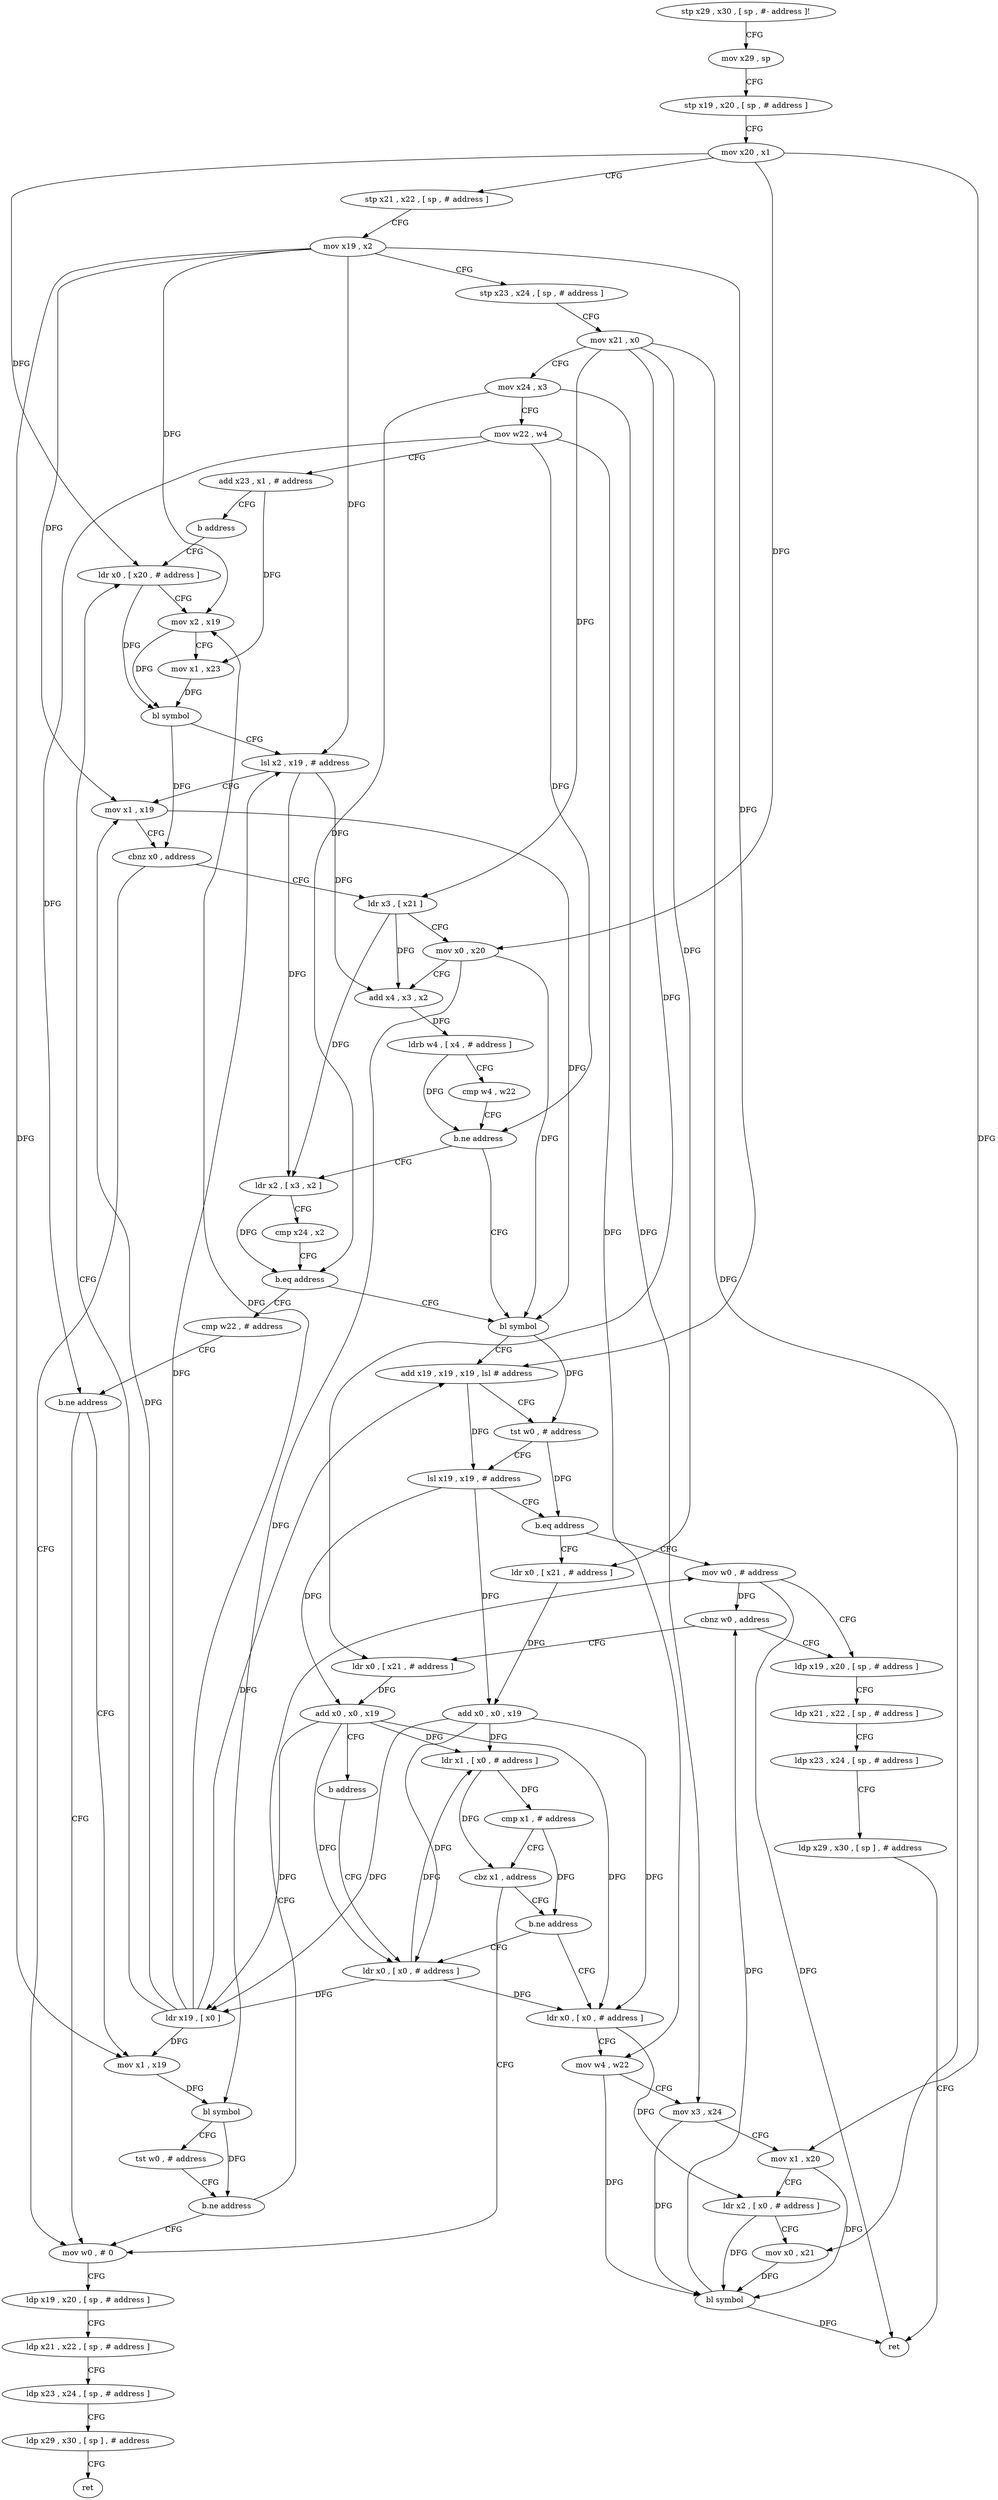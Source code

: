 digraph "func" {
"4325792" [label = "stp x29 , x30 , [ sp , #- address ]!" ]
"4325796" [label = "mov x29 , sp" ]
"4325800" [label = "stp x19 , x20 , [ sp , # address ]" ]
"4325804" [label = "mov x20 , x1" ]
"4325808" [label = "stp x21 , x22 , [ sp , # address ]" ]
"4325812" [label = "mov x19 , x2" ]
"4325816" [label = "stp x23 , x24 , [ sp , # address ]" ]
"4325820" [label = "mov x21 , x0" ]
"4325824" [label = "mov x24 , x3" ]
"4325828" [label = "mov w22 , w4" ]
"4325832" [label = "add x23 , x1 , # address" ]
"4325836" [label = "b address" ]
"4325848" [label = "ldr x0 , [ x20 , # address ]" ]
"4325852" [label = "mov x2 , x19" ]
"4325856" [label = "mov x1 , x23" ]
"4325860" [label = "bl symbol" ]
"4325864" [label = "lsl x2 , x19 , # address" ]
"4325868" [label = "mov x1 , x19" ]
"4325872" [label = "cbnz x0 , address" ]
"4326048" [label = "mov w0 , # 0" ]
"4325876" [label = "ldr x3 , [ x21 ]" ]
"4326052" [label = "ldp x19 , x20 , [ sp , # address ]" ]
"4326056" [label = "ldp x21 , x22 , [ sp , # address ]" ]
"4326060" [label = "ldp x23 , x24 , [ sp , # address ]" ]
"4326064" [label = "ldp x29 , x30 , [ sp ] , # address" ]
"4326068" [label = "ret" ]
"4325880" [label = "mov x0 , x20" ]
"4325884" [label = "add x4 , x3 , x2" ]
"4325888" [label = "ldrb w4 , [ x4 , # address ]" ]
"4325892" [label = "cmp w4 , w22" ]
"4325896" [label = "b.ne address" ]
"4325912" [label = "bl symbol" ]
"4325900" [label = "ldr x2 , [ x3 , x2 ]" ]
"4325916" [label = "add x19 , x19 , x19 , lsl # address" ]
"4325920" [label = "tst w0 , # address" ]
"4325924" [label = "lsl x19 , x19 , # address" ]
"4325928" [label = "b.eq address" ]
"4326024" [label = "mov w0 , # address" ]
"4325932" [label = "ldr x0 , [ x21 , # address ]" ]
"4325904" [label = "cmp x24 , x2" ]
"4325908" [label = "b.eq address" ]
"4326000" [label = "cmp w22 , # address" ]
"4326028" [label = "ldp x19 , x20 , [ sp , # address ]" ]
"4325936" [label = "add x0 , x0 , x19" ]
"4325940" [label = "ldr x1 , [ x0 , # address ]" ]
"4325944" [label = "cmp x1 , # address" ]
"4325948" [label = "cbz x1 , address" ]
"4325952" [label = "b.ne address" ]
"4326004" [label = "b.ne address" ]
"4326008" [label = "mov x1 , x19" ]
"4325840" [label = "ldr x0 , [ x0 , # address ]" ]
"4325956" [label = "ldr x0 , [ x0 , # address ]" ]
"4326012" [label = "bl symbol" ]
"4326016" [label = "tst w0 , # address" ]
"4326020" [label = "b.ne address" ]
"4325844" [label = "ldr x19 , [ x0 ]" ]
"4325960" [label = "mov w4 , w22" ]
"4325964" [label = "mov x3 , x24" ]
"4325968" [label = "mov x1 , x20" ]
"4325972" [label = "ldr x2 , [ x0 , # address ]" ]
"4325976" [label = "mov x0 , x21" ]
"4325980" [label = "bl symbol" ]
"4325984" [label = "cbnz w0 , address" ]
"4325988" [label = "ldr x0 , [ x21 , # address ]" ]
"4326032" [label = "ldp x21 , x22 , [ sp , # address ]" ]
"4326036" [label = "ldp x23 , x24 , [ sp , # address ]" ]
"4326040" [label = "ldp x29 , x30 , [ sp ] , # address" ]
"4326044" [label = "ret" ]
"4325992" [label = "add x0 , x0 , x19" ]
"4325996" [label = "b address" ]
"4325792" -> "4325796" [ label = "CFG" ]
"4325796" -> "4325800" [ label = "CFG" ]
"4325800" -> "4325804" [ label = "CFG" ]
"4325804" -> "4325808" [ label = "CFG" ]
"4325804" -> "4325848" [ label = "DFG" ]
"4325804" -> "4325880" [ label = "DFG" ]
"4325804" -> "4325968" [ label = "DFG" ]
"4325808" -> "4325812" [ label = "CFG" ]
"4325812" -> "4325816" [ label = "CFG" ]
"4325812" -> "4325852" [ label = "DFG" ]
"4325812" -> "4325864" [ label = "DFG" ]
"4325812" -> "4325868" [ label = "DFG" ]
"4325812" -> "4325916" [ label = "DFG" ]
"4325812" -> "4326008" [ label = "DFG" ]
"4325816" -> "4325820" [ label = "CFG" ]
"4325820" -> "4325824" [ label = "CFG" ]
"4325820" -> "4325876" [ label = "DFG" ]
"4325820" -> "4325932" [ label = "DFG" ]
"4325820" -> "4325976" [ label = "DFG" ]
"4325820" -> "4325988" [ label = "DFG" ]
"4325824" -> "4325828" [ label = "CFG" ]
"4325824" -> "4325908" [ label = "DFG" ]
"4325824" -> "4325964" [ label = "DFG" ]
"4325828" -> "4325832" [ label = "CFG" ]
"4325828" -> "4325896" [ label = "DFG" ]
"4325828" -> "4326004" [ label = "DFG" ]
"4325828" -> "4325960" [ label = "DFG" ]
"4325832" -> "4325836" [ label = "CFG" ]
"4325832" -> "4325856" [ label = "DFG" ]
"4325836" -> "4325848" [ label = "CFG" ]
"4325848" -> "4325852" [ label = "CFG" ]
"4325848" -> "4325860" [ label = "DFG" ]
"4325852" -> "4325856" [ label = "CFG" ]
"4325852" -> "4325860" [ label = "DFG" ]
"4325856" -> "4325860" [ label = "DFG" ]
"4325860" -> "4325864" [ label = "CFG" ]
"4325860" -> "4325872" [ label = "DFG" ]
"4325864" -> "4325868" [ label = "CFG" ]
"4325864" -> "4325884" [ label = "DFG" ]
"4325864" -> "4325900" [ label = "DFG" ]
"4325868" -> "4325872" [ label = "CFG" ]
"4325868" -> "4325912" [ label = "DFG" ]
"4325872" -> "4326048" [ label = "CFG" ]
"4325872" -> "4325876" [ label = "CFG" ]
"4326048" -> "4326052" [ label = "CFG" ]
"4325876" -> "4325880" [ label = "CFG" ]
"4325876" -> "4325884" [ label = "DFG" ]
"4325876" -> "4325900" [ label = "DFG" ]
"4326052" -> "4326056" [ label = "CFG" ]
"4326056" -> "4326060" [ label = "CFG" ]
"4326060" -> "4326064" [ label = "CFG" ]
"4326064" -> "4326068" [ label = "CFG" ]
"4325880" -> "4325884" [ label = "CFG" ]
"4325880" -> "4325912" [ label = "DFG" ]
"4325880" -> "4326012" [ label = "DFG" ]
"4325884" -> "4325888" [ label = "DFG" ]
"4325888" -> "4325892" [ label = "CFG" ]
"4325888" -> "4325896" [ label = "DFG" ]
"4325892" -> "4325896" [ label = "CFG" ]
"4325896" -> "4325912" [ label = "CFG" ]
"4325896" -> "4325900" [ label = "CFG" ]
"4325912" -> "4325916" [ label = "CFG" ]
"4325912" -> "4325920" [ label = "DFG" ]
"4325900" -> "4325904" [ label = "CFG" ]
"4325900" -> "4325908" [ label = "DFG" ]
"4325916" -> "4325920" [ label = "CFG" ]
"4325916" -> "4325924" [ label = "DFG" ]
"4325920" -> "4325924" [ label = "CFG" ]
"4325920" -> "4325928" [ label = "DFG" ]
"4325924" -> "4325928" [ label = "CFG" ]
"4325924" -> "4325936" [ label = "DFG" ]
"4325924" -> "4325992" [ label = "DFG" ]
"4325928" -> "4326024" [ label = "CFG" ]
"4325928" -> "4325932" [ label = "CFG" ]
"4326024" -> "4326028" [ label = "CFG" ]
"4326024" -> "4326044" [ label = "DFG" ]
"4326024" -> "4325984" [ label = "DFG" ]
"4325932" -> "4325936" [ label = "DFG" ]
"4325904" -> "4325908" [ label = "CFG" ]
"4325908" -> "4326000" [ label = "CFG" ]
"4325908" -> "4325912" [ label = "CFG" ]
"4326000" -> "4326004" [ label = "CFG" ]
"4326028" -> "4326032" [ label = "CFG" ]
"4325936" -> "4325940" [ label = "DFG" ]
"4325936" -> "4325840" [ label = "DFG" ]
"4325936" -> "4325844" [ label = "DFG" ]
"4325936" -> "4325956" [ label = "DFG" ]
"4325940" -> "4325944" [ label = "DFG" ]
"4325940" -> "4325948" [ label = "DFG" ]
"4325944" -> "4325948" [ label = "CFG" ]
"4325944" -> "4325952" [ label = "DFG" ]
"4325948" -> "4326048" [ label = "CFG" ]
"4325948" -> "4325952" [ label = "CFG" ]
"4325952" -> "4325840" [ label = "CFG" ]
"4325952" -> "4325956" [ label = "CFG" ]
"4326004" -> "4326048" [ label = "CFG" ]
"4326004" -> "4326008" [ label = "CFG" ]
"4326008" -> "4326012" [ label = "DFG" ]
"4325840" -> "4325844" [ label = "DFG" ]
"4325840" -> "4325940" [ label = "DFG" ]
"4325840" -> "4325956" [ label = "DFG" ]
"4325956" -> "4325960" [ label = "CFG" ]
"4325956" -> "4325972" [ label = "DFG" ]
"4326012" -> "4326016" [ label = "CFG" ]
"4326012" -> "4326020" [ label = "DFG" ]
"4326016" -> "4326020" [ label = "CFG" ]
"4326020" -> "4326048" [ label = "CFG" ]
"4326020" -> "4326024" [ label = "CFG" ]
"4325844" -> "4325848" [ label = "CFG" ]
"4325844" -> "4325852" [ label = "DFG" ]
"4325844" -> "4325864" [ label = "DFG" ]
"4325844" -> "4325868" [ label = "DFG" ]
"4325844" -> "4325916" [ label = "DFG" ]
"4325844" -> "4326008" [ label = "DFG" ]
"4325960" -> "4325964" [ label = "CFG" ]
"4325960" -> "4325980" [ label = "DFG" ]
"4325964" -> "4325968" [ label = "CFG" ]
"4325964" -> "4325980" [ label = "DFG" ]
"4325968" -> "4325972" [ label = "CFG" ]
"4325968" -> "4325980" [ label = "DFG" ]
"4325972" -> "4325976" [ label = "CFG" ]
"4325972" -> "4325980" [ label = "DFG" ]
"4325976" -> "4325980" [ label = "DFG" ]
"4325980" -> "4325984" [ label = "DFG" ]
"4325980" -> "4326044" [ label = "DFG" ]
"4325984" -> "4326028" [ label = "CFG" ]
"4325984" -> "4325988" [ label = "CFG" ]
"4325988" -> "4325992" [ label = "DFG" ]
"4326032" -> "4326036" [ label = "CFG" ]
"4326036" -> "4326040" [ label = "CFG" ]
"4326040" -> "4326044" [ label = "CFG" ]
"4325992" -> "4325996" [ label = "CFG" ]
"4325992" -> "4325940" [ label = "DFG" ]
"4325992" -> "4325840" [ label = "DFG" ]
"4325992" -> "4325844" [ label = "DFG" ]
"4325992" -> "4325956" [ label = "DFG" ]
"4325996" -> "4325840" [ label = "CFG" ]
}
